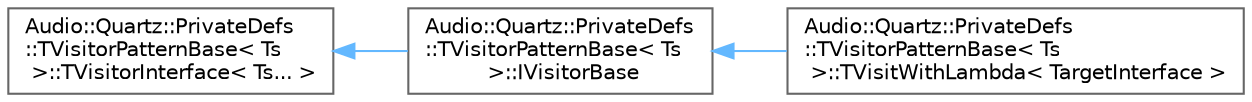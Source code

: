 digraph "Graphical Class Hierarchy"
{
 // INTERACTIVE_SVG=YES
 // LATEX_PDF_SIZE
  bgcolor="transparent";
  edge [fontname=Helvetica,fontsize=10,labelfontname=Helvetica,labelfontsize=10];
  node [fontname=Helvetica,fontsize=10,shape=box,height=0.2,width=0.4];
  rankdir="LR";
  Node0 [id="Node000000",label="Audio::Quartz::PrivateDefs\l::TVisitorPatternBase\< Ts\l \>::TVisitorInterface\< Ts... \>",height=0.2,width=0.4,color="grey40", fillcolor="white", style="filled",URL="$d2/daa/classAudio_1_1Quartz_1_1PrivateDefs_1_1TVisitorPatternBase_1_1TVisitorInterface.html",tooltip=" "];
  Node0 -> Node1 [id="edge2786_Node000000_Node000001",dir="back",color="steelblue1",style="solid",tooltip=" "];
  Node1 [id="Node000001",label="Audio::Quartz::PrivateDefs\l::TVisitorPatternBase\< Ts\l \>::IVisitorBase",height=0.2,width=0.4,color="grey40", fillcolor="white", style="filled",URL="$db/d02/classAudio_1_1Quartz_1_1PrivateDefs_1_1TVisitorPatternBase_1_1IVisitorBase.html",tooltip=" "];
  Node1 -> Node2 [id="edge2787_Node000001_Node000002",dir="back",color="steelblue1",style="solid",tooltip=" "];
  Node2 [id="Node000002",label="Audio::Quartz::PrivateDefs\l::TVisitorPatternBase\< Ts\l \>::TVisitWithLambda\< TargetInterface \>",height=0.2,width=0.4,color="grey40", fillcolor="white", style="filled",URL="$dc/d20/classAudio_1_1Quartz_1_1PrivateDefs_1_1TVisitorPatternBase_1_1TVisitWithLambda.html",tooltip="TVisitWithLambda This templatized visitor is used in PushLambda() external code does not need to worr..."];
}

